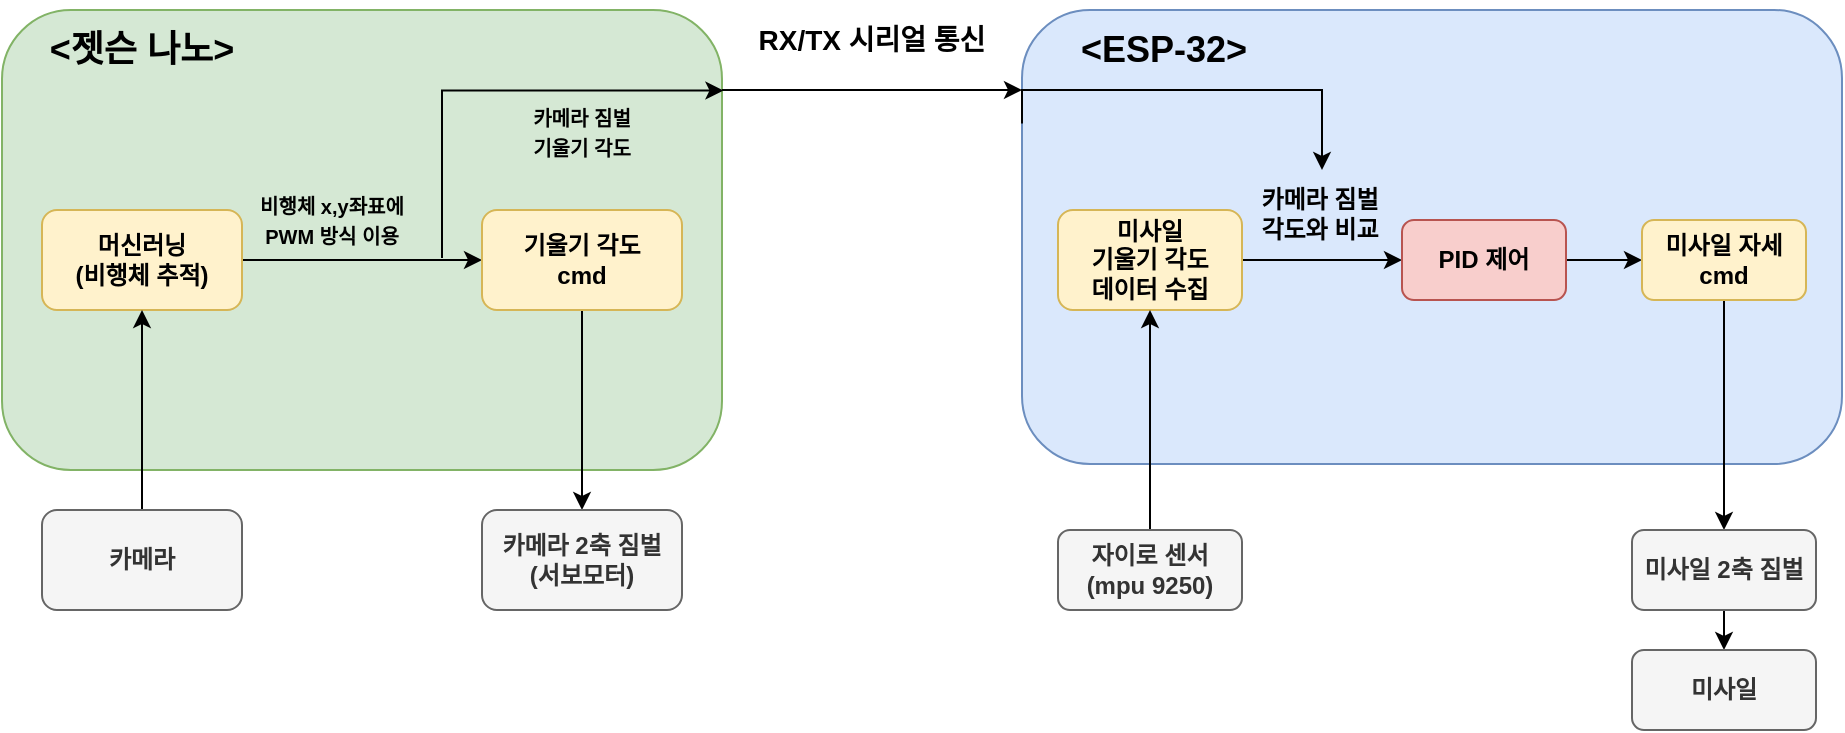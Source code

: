 <mxfile version="21.0.6" type="github">
  <diagram name="페이지-1" id="gooWKLc_N4803O3h-7PA">
    <mxGraphModel dx="1050" dy="573" grid="1" gridSize="10" guides="1" tooltips="1" connect="1" arrows="1" fold="1" page="1" pageScale="1" pageWidth="827" pageHeight="1169" math="0" shadow="0">
      <root>
        <mxCell id="0" />
        <mxCell id="1" parent="0" />
        <mxCell id="K3s2bkcIBGMz_2-sTLN2-9" value="" style="rounded=1;whiteSpace=wrap;html=1;fillColor=#d5e8d4;strokeColor=#82b366;fontStyle=1" parent="1" vertex="1">
          <mxGeometry x="30" y="100" width="360" height="230" as="geometry" />
        </mxCell>
        <mxCell id="K3s2bkcIBGMz_2-sTLN2-5" style="edgeStyle=orthogonalEdgeStyle;rounded=0;orthogonalLoop=1;jettySize=auto;html=1;exitX=1;exitY=0.5;exitDx=0;exitDy=0;entryX=0;entryY=0.5;entryDx=0;entryDy=0;fontStyle=1" parent="1" source="K3s2bkcIBGMz_2-sTLN2-1" target="K3s2bkcIBGMz_2-sTLN2-2" edge="1">
          <mxGeometry relative="1" as="geometry" />
        </mxCell>
        <mxCell id="K3s2bkcIBGMz_2-sTLN2-1" value="머신러닝&lt;br&gt;(비행체 추적)" style="rounded=1;whiteSpace=wrap;html=1;fillColor=#fff2cc;strokeColor=#d6b656;fontStyle=1" parent="1" vertex="1">
          <mxGeometry x="50" y="200" width="100" height="50" as="geometry" />
        </mxCell>
        <mxCell id="K3s2bkcIBGMz_2-sTLN2-8" style="edgeStyle=orthogonalEdgeStyle;rounded=0;orthogonalLoop=1;jettySize=auto;html=1;exitX=0.5;exitY=1;exitDx=0;exitDy=0;fontStyle=1" parent="1" source="K3s2bkcIBGMz_2-sTLN2-2" target="K3s2bkcIBGMz_2-sTLN2-4" edge="1">
          <mxGeometry relative="1" as="geometry" />
        </mxCell>
        <mxCell id="K3s2bkcIBGMz_2-sTLN2-2" value="기울기 각도&lt;br&gt;cmd" style="rounded=1;whiteSpace=wrap;html=1;fillColor=#fff2cc;strokeColor=#d6b656;fontStyle=1" parent="1" vertex="1">
          <mxGeometry x="270" y="200" width="100" height="50" as="geometry" />
        </mxCell>
        <mxCell id="K3s2bkcIBGMz_2-sTLN2-7" style="edgeStyle=orthogonalEdgeStyle;rounded=0;orthogonalLoop=1;jettySize=auto;html=1;exitX=0.5;exitY=0;exitDx=0;exitDy=0;entryX=0.5;entryY=1;entryDx=0;entryDy=0;fontStyle=1" parent="1" source="K3s2bkcIBGMz_2-sTLN2-3" target="K3s2bkcIBGMz_2-sTLN2-1" edge="1">
          <mxGeometry relative="1" as="geometry" />
        </mxCell>
        <mxCell id="K3s2bkcIBGMz_2-sTLN2-3" value="카메라" style="rounded=1;whiteSpace=wrap;html=1;fillColor=#f5f5f5;fontColor=#333333;strokeColor=#666666;fontStyle=1" parent="1" vertex="1">
          <mxGeometry x="50" y="350" width="100" height="50" as="geometry" />
        </mxCell>
        <mxCell id="K3s2bkcIBGMz_2-sTLN2-4" value="카메라 2축 짐벌&lt;br&gt;(서보모터)" style="rounded=1;whiteSpace=wrap;html=1;fillColor=#f5f5f5;fontColor=#333333;strokeColor=#666666;fontStyle=1" parent="1" vertex="1">
          <mxGeometry x="270" y="350" width="100" height="50" as="geometry" />
        </mxCell>
        <mxCell id="K3s2bkcIBGMz_2-sTLN2-10" value="&lt;font style=&quot;font-size: 10px;&quot;&gt;비행체 x,y좌표에 PWM 방식 이용&lt;/font&gt;" style="text;strokeColor=none;align=center;fillColor=none;html=1;verticalAlign=middle;whiteSpace=wrap;rounded=0;fontStyle=1" parent="1" vertex="1">
          <mxGeometry x="145" y="190" width="100" height="30" as="geometry" />
        </mxCell>
        <mxCell id="K3s2bkcIBGMz_2-sTLN2-11" value="&lt;font style=&quot;font-size: 18px;&quot;&gt;&amp;lt;젯슨 나노&amp;gt;&lt;/font&gt;" style="text;strokeColor=none;align=center;fillColor=none;html=1;verticalAlign=middle;whiteSpace=wrap;rounded=0;fontStyle=1" parent="1" vertex="1">
          <mxGeometry x="40" y="105" width="120" height="30" as="geometry" />
        </mxCell>
        <mxCell id="K3s2bkcIBGMz_2-sTLN2-12" value="" style="rounded=1;whiteSpace=wrap;html=1;fillColor=#dae8fc;strokeColor=#6c8ebf;fontStyle=1" parent="1" vertex="1">
          <mxGeometry x="540" y="100" width="410" height="227" as="geometry" />
        </mxCell>
        <mxCell id="K3s2bkcIBGMz_2-sTLN2-13" value="" style="edgeStyle=orthogonalEdgeStyle;orthogonalLoop=1;jettySize=auto;html=1;rounded=0;entryX=1.002;entryY=0.175;entryDx=0;entryDy=0;entryPerimeter=0;fontStyle=1" parent="1" target="K3s2bkcIBGMz_2-sTLN2-9" edge="1">
          <mxGeometry width="80" relative="1" as="geometry">
            <mxPoint x="250" y="224" as="sourcePoint" />
            <mxPoint x="330" y="140" as="targetPoint" />
            <Array as="points">
              <mxPoint x="250" y="140" />
            </Array>
          </mxGeometry>
        </mxCell>
        <mxCell id="K3s2bkcIBGMz_2-sTLN2-14" value="&lt;font style=&quot;font-size: 10px;&quot;&gt;카메라 짐벌&lt;br&gt;기울기 각도&lt;br&gt;&lt;/font&gt;" style="text;strokeColor=none;align=center;fillColor=none;html=1;verticalAlign=middle;whiteSpace=wrap;rounded=0;fontStyle=1" parent="1" vertex="1">
          <mxGeometry x="270" y="146" width="100" height="30" as="geometry" />
        </mxCell>
        <mxCell id="K3s2bkcIBGMz_2-sTLN2-15" value="&lt;font style=&quot;font-size: 18px;&quot;&gt;&amp;lt;ESP-32&amp;gt;&lt;/font&gt;" style="text;strokeColor=none;align=center;fillColor=none;html=1;verticalAlign=middle;whiteSpace=wrap;rounded=0;fontStyle=1" parent="1" vertex="1">
          <mxGeometry x="551" y="105" width="120" height="30" as="geometry" />
        </mxCell>
        <mxCell id="K3s2bkcIBGMz_2-sTLN2-23" style="edgeStyle=orthogonalEdgeStyle;rounded=0;orthogonalLoop=1;jettySize=auto;html=1;exitX=1;exitY=0.5;exitDx=0;exitDy=0;fontStyle=1" parent="1" source="K3s2bkcIBGMz_2-sTLN2-16" target="K3s2bkcIBGMz_2-sTLN2-18" edge="1">
          <mxGeometry relative="1" as="geometry" />
        </mxCell>
        <mxCell id="K3s2bkcIBGMz_2-sTLN2-16" value="미사일&lt;br&gt;기울기 각도&lt;br&gt;데이터 수집" style="rounded=1;whiteSpace=wrap;html=1;fillColor=#fff2cc;strokeColor=#d6b656;fontStyle=1" parent="1" vertex="1">
          <mxGeometry x="558" y="200" width="92" height="50" as="geometry" />
        </mxCell>
        <mxCell id="K3s2bkcIBGMz_2-sTLN2-24" style="edgeStyle=orthogonalEdgeStyle;rounded=0;orthogonalLoop=1;jettySize=auto;html=1;exitX=1;exitY=0.5;exitDx=0;exitDy=0;fontStyle=1" parent="1" source="K3s2bkcIBGMz_2-sTLN2-18" target="K3s2bkcIBGMz_2-sTLN2-19" edge="1">
          <mxGeometry relative="1" as="geometry" />
        </mxCell>
        <mxCell id="K3s2bkcIBGMz_2-sTLN2-18" value="PID 제어" style="rounded=1;whiteSpace=wrap;html=1;fillColor=#f8cecc;strokeColor=#b85450;fontStyle=1" parent="1" vertex="1">
          <mxGeometry x="730" y="205" width="82" height="40" as="geometry" />
        </mxCell>
        <mxCell id="K3s2bkcIBGMz_2-sTLN2-26" style="edgeStyle=orthogonalEdgeStyle;rounded=0;orthogonalLoop=1;jettySize=auto;html=1;exitX=0.5;exitY=1;exitDx=0;exitDy=0;entryX=0.5;entryY=0;entryDx=0;entryDy=0;fontStyle=1" parent="1" source="K3s2bkcIBGMz_2-sTLN2-19" target="K3s2bkcIBGMz_2-sTLN2-21" edge="1">
          <mxGeometry relative="1" as="geometry" />
        </mxCell>
        <mxCell id="K3s2bkcIBGMz_2-sTLN2-19" value="미사일 자세&lt;br&gt;cmd" style="rounded=1;whiteSpace=wrap;html=1;fillColor=#fff2cc;strokeColor=#d6b656;fontStyle=1" parent="1" vertex="1">
          <mxGeometry x="850" y="205" width="82" height="40" as="geometry" />
        </mxCell>
        <mxCell id="K3s2bkcIBGMz_2-sTLN2-28" style="edgeStyle=orthogonalEdgeStyle;rounded=0;orthogonalLoop=1;jettySize=auto;html=1;exitX=0.5;exitY=0;exitDx=0;exitDy=0;fontStyle=1" parent="1" source="K3s2bkcIBGMz_2-sTLN2-20" target="K3s2bkcIBGMz_2-sTLN2-16" edge="1">
          <mxGeometry relative="1" as="geometry" />
        </mxCell>
        <mxCell id="K3s2bkcIBGMz_2-sTLN2-20" value="자이로 센서&lt;br&gt;(mpu 9250)" style="rounded=1;whiteSpace=wrap;html=1;fillColor=#f5f5f5;fontColor=#333333;strokeColor=#666666;fontStyle=1" parent="1" vertex="1">
          <mxGeometry x="558" y="360" width="92" height="40" as="geometry" />
        </mxCell>
        <mxCell id="K3s2bkcIBGMz_2-sTLN2-27" style="edgeStyle=orthogonalEdgeStyle;rounded=0;orthogonalLoop=1;jettySize=auto;html=1;exitX=0.5;exitY=1;exitDx=0;exitDy=0;entryX=0.5;entryY=0;entryDx=0;entryDy=0;fontStyle=1" parent="1" source="K3s2bkcIBGMz_2-sTLN2-21" target="K3s2bkcIBGMz_2-sTLN2-22" edge="1">
          <mxGeometry relative="1" as="geometry" />
        </mxCell>
        <mxCell id="K3s2bkcIBGMz_2-sTLN2-21" value="미사일 2축 짐벌" style="rounded=1;whiteSpace=wrap;html=1;fillColor=#f5f5f5;fontColor=#333333;strokeColor=#666666;fontStyle=1" parent="1" vertex="1">
          <mxGeometry x="845" y="360" width="92" height="40" as="geometry" />
        </mxCell>
        <mxCell id="K3s2bkcIBGMz_2-sTLN2-22" value="미사일" style="rounded=1;whiteSpace=wrap;html=1;fillColor=#f5f5f5;fontColor=#333333;strokeColor=#666666;fontStyle=1" parent="1" vertex="1">
          <mxGeometry x="845" y="420" width="92" height="40" as="geometry" />
        </mxCell>
        <mxCell id="K3s2bkcIBGMz_2-sTLN2-31" value="" style="edgeStyle=none;orthogonalLoop=1;jettySize=auto;html=1;rounded=0;fontStyle=1" parent="1" edge="1">
          <mxGeometry width="80" relative="1" as="geometry">
            <mxPoint x="390" y="140" as="sourcePoint" />
            <mxPoint x="540" y="140" as="targetPoint" />
            <Array as="points" />
          </mxGeometry>
        </mxCell>
        <mxCell id="K3s2bkcIBGMz_2-sTLN2-32" value="&lt;font style=&quot;font-size: 14px;&quot;&gt;RX/TX 시리얼 통신&lt;/font&gt;" style="text;strokeColor=none;align=center;fillColor=none;html=1;verticalAlign=middle;whiteSpace=wrap;rounded=0;fontStyle=1" parent="1" vertex="1">
          <mxGeometry x="400" y="95" width="130" height="40" as="geometry" />
        </mxCell>
        <mxCell id="K3s2bkcIBGMz_2-sTLN2-33" value="카메라 짐벌 각도와 비교" style="text;strokeColor=none;align=center;fillColor=none;html=1;verticalAlign=middle;whiteSpace=wrap;rounded=0;fontStyle=1" parent="1" vertex="1">
          <mxGeometry x="654" y="184.5" width="70" height="35" as="geometry" />
        </mxCell>
        <mxCell id="K3s2bkcIBGMz_2-sTLN2-34" value="" style="edgeStyle=orthogonalEdgeStyle;orthogonalLoop=1;jettySize=auto;html=1;rounded=0;exitX=0;exitY=0.25;exitDx=0;exitDy=0;fontStyle=1" parent="1" source="K3s2bkcIBGMz_2-sTLN2-12" edge="1">
          <mxGeometry width="80" relative="1" as="geometry">
            <mxPoint x="590" y="110" as="sourcePoint" />
            <mxPoint x="690" y="180" as="targetPoint" />
            <Array as="points">
              <mxPoint x="690" y="140" />
            </Array>
          </mxGeometry>
        </mxCell>
      </root>
    </mxGraphModel>
  </diagram>
</mxfile>
